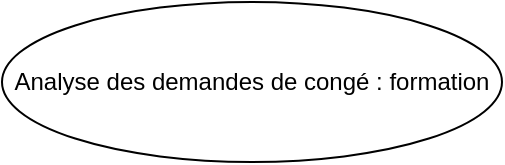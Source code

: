<mxfile version="24.2.3" type="github">
  <diagram name="Page-1" id="WHO5cMsDMsLjXfPXbsgw">
    <mxGraphModel dx="1687" dy="911" grid="1" gridSize="10" guides="1" tooltips="1" connect="1" arrows="1" fold="1" page="1" pageScale="1" pageWidth="827" pageHeight="1169" math="0" shadow="0">
      <root>
        <mxCell id="0" />
        <mxCell id="1" parent="0" />
        <mxCell id="3_qst0NbUyWHlaPV9hMc-25" value="Analyse des demandes de congé : formation" style="ellipse;whiteSpace=wrap;html=1;" vertex="1" parent="1">
          <mxGeometry x="289" width="250" height="80" as="geometry" />
        </mxCell>
      </root>
    </mxGraphModel>
  </diagram>
</mxfile>
